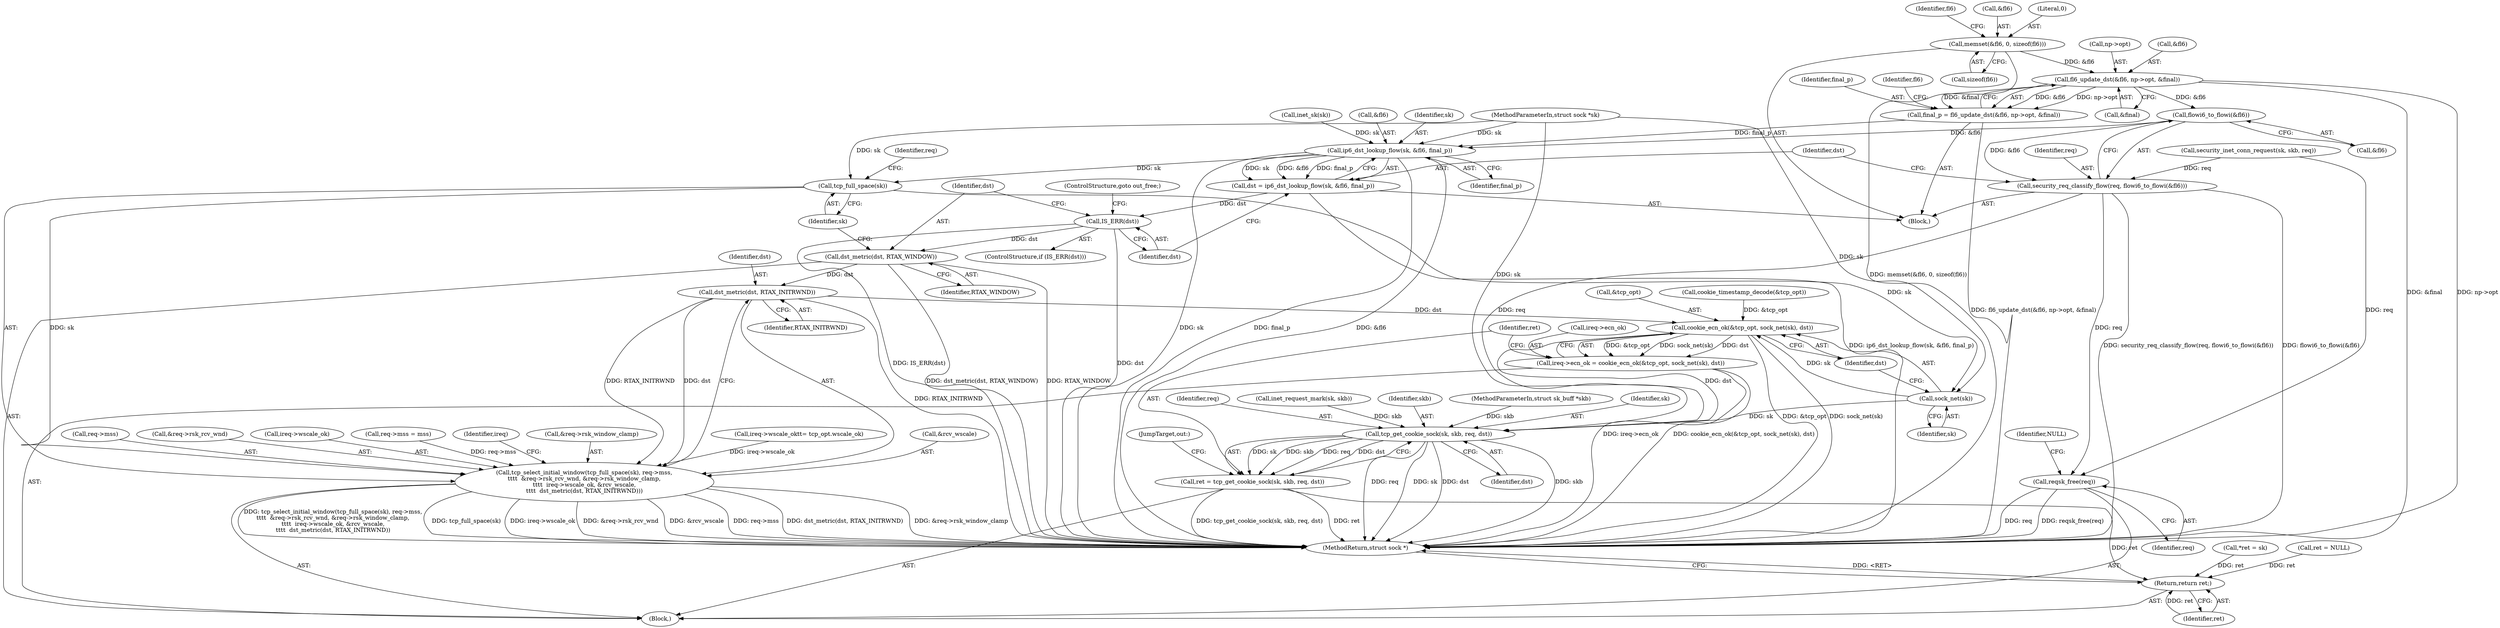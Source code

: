digraph "0_linux_45f6fad84cc305103b28d73482b344d7f5b76f39_14@API" {
"1000425" [label="(Call,memset(&fl6, 0, sizeof(fl6)))"];
"1000445" [label="(Call,fl6_update_dst(&fl6, np->opt, &final))"];
"1000443" [label="(Call,final_p = fl6_update_dst(&fl6, np->opt, &final))"];
"1000496" [label="(Call,ip6_dst_lookup_flow(sk, &fl6, final_p))"];
"1000494" [label="(Call,dst = ip6_dst_lookup_flow(sk, &fl6, final_p))"];
"1000502" [label="(Call,IS_ERR(dst))"];
"1000505" [label="(Call,dst_metric(dst, RTAX_WINDOW))"];
"1000527" [label="(Call,dst_metric(dst, RTAX_INITRWND))"];
"1000508" [label="(Call,tcp_select_initial_window(tcp_full_space(sk), req->mss,\n\t\t\t\t  &req->rsk_rcv_wnd, &req->rsk_window_clamp,\n\t\t\t\t  ireq->wscale_ok, &rcv_wscale,\n\t\t\t\t  dst_metric(dst, RTAX_INITRWND)))"];
"1000539" [label="(Call,cookie_ecn_ok(&tcp_opt, sock_net(sk), dst))"];
"1000535" [label="(Call,ireq->ecn_ok = cookie_ecn_ok(&tcp_opt, sock_net(sk), dst))"];
"1000547" [label="(Call,tcp_get_cookie_sock(sk, skb, req, dst))"];
"1000545" [label="(Call,ret = tcp_get_cookie_sock(sk, skb, req, dst))"];
"1000553" [label="(Return,return ret;)"];
"1000509" [label="(Call,tcp_full_space(sk))"];
"1000542" [label="(Call,sock_net(sk))"];
"1000491" [label="(Call,flowi6_to_flowi(&fl6))"];
"1000489" [label="(Call,security_req_classify_flow(req, flowi6_to_flowi(&fl6)))"];
"1000556" [label="(Call,reqsk_free(req))"];
"1000433" [label="(Identifier,fl6)"];
"1000556" [label="(Call,reqsk_free(req))"];
"1000496" [label="(Call,ip6_dst_lookup_flow(sk, &fl6, final_p))"];
"1000559" [label="(Identifier,NULL)"];
"1000226" [label="(Call,security_inet_conn_request(sk, skb, req))"];
"1000497" [label="(Identifier,sk)"];
"1000494" [label="(Call,dst = ip6_dst_lookup_flow(sk, &fl6, final_p))"];
"1000542" [label="(Call,sock_net(sk))"];
"1000529" [label="(Identifier,RTAX_INITRWND)"];
"1000502" [label="(Call,IS_ERR(dst))"];
"1000443" [label="(Call,final_p = fl6_update_dst(&fl6, np->opt, &final))"];
"1000504" [label="(ControlStructure,goto out_free;)"];
"1000507" [label="(Identifier,RTAX_WINDOW)"];
"1000539" [label="(Call,cookie_ecn_ok(&tcp_opt, sock_net(sk), dst))"];
"1000455" [label="(Identifier,fl6)"];
"1000486" [label="(Call,inet_sk(sk))"];
"1000106" [label="(Block,)"];
"1000509" [label="(Call,tcp_full_space(sk))"];
"1000421" [label="(Block,)"];
"1000547" [label="(Call,tcp_get_cookie_sock(sk, skb, req, dst))"];
"1000545" [label="(Call,ret = tcp_get_cookie_sock(sk, skb, req, dst))"];
"1000557" [label="(Identifier,req)"];
"1000498" [label="(Call,&fl6)"];
"1000425" [label="(Call,memset(&fl6, 0, sizeof(fl6)))"];
"1000525" [label="(Call,&rcv_wscale)"];
"1000194" [label="(Call,cookie_timestamp_decode(&tcp_opt))"];
"1000554" [label="(Identifier,ret)"];
"1000560" [label="(MethodReturn,struct sock *)"];
"1000451" [label="(Call,&final)"];
"1000551" [label="(Identifier,dst)"];
"1000426" [label="(Call,&fl6)"];
"1000506" [label="(Identifier,dst)"];
"1000512" [label="(Identifier,req)"];
"1000511" [label="(Call,req->mss)"];
"1000527" [label="(Call,dst_metric(dst, RTAX_INITRWND))"];
"1000500" [label="(Identifier,final_p)"];
"1000514" [label="(Call,&req->rsk_rcv_wnd)"];
"1000528" [label="(Identifier,dst)"];
"1000135" [label="(Call,*ret = sk)"];
"1000428" [label="(Literal,0)"];
"1000536" [label="(Call,ireq->ecn_ok)"];
"1000495" [label="(Identifier,dst)"];
"1000553" [label="(Return,return ret;)"];
"1000522" [label="(Call,ireq->wscale_ok)"];
"1000548" [label="(Identifier,sk)"];
"1000552" [label="(JumpTarget,out:)"];
"1000490" [label="(Identifier,req)"];
"1000510" [label="(Identifier,sk)"];
"1000540" [label="(Call,&tcp_opt)"];
"1000489" [label="(Call,security_req_classify_flow(req, flowi6_to_flowi(&fl6)))"];
"1000550" [label="(Identifier,req)"];
"1000546" [label="(Identifier,ret)"];
"1000505" [label="(Call,dst_metric(dst, RTAX_WINDOW))"];
"1000492" [label="(Call,&fl6)"];
"1000231" [label="(Call,req->mss = mss)"];
"1000198" [label="(Call,ret = NULL)"];
"1000532" [label="(Identifier,ireq)"];
"1000544" [label="(Identifier,dst)"];
"1000535" [label="(Call,ireq->ecn_ok = cookie_ecn_ok(&tcp_opt, sock_net(sk), dst))"];
"1000445" [label="(Call,fl6_update_dst(&fl6, np->opt, &final))"];
"1000501" [label="(ControlStructure,if (IS_ERR(dst)))"];
"1000543" [label="(Identifier,sk)"];
"1000444" [label="(Identifier,final_p)"];
"1000518" [label="(Call,&req->rsk_window_clamp)"];
"1000491" [label="(Call,flowi6_to_flowi(&fl6))"];
"1000508" [label="(Call,tcp_select_initial_window(tcp_full_space(sk), req->mss,\n\t\t\t\t  &req->rsk_rcv_wnd, &req->rsk_window_clamp,\n\t\t\t\t  ireq->wscale_ok, &rcv_wscale,\n\t\t\t\t  dst_metric(dst, RTAX_INITRWND)))"];
"1000351" [label="(Call,inet_request_mark(sk, skb))"];
"1000429" [label="(Call,sizeof(fl6))"];
"1000549" [label="(Identifier,skb)"];
"1000373" [label="(Call,ireq->wscale_ok\t\t= tcp_opt.wscale_ok)"];
"1000104" [label="(MethodParameterIn,struct sock *sk)"];
"1000448" [label="(Call,np->opt)"];
"1000446" [label="(Call,&fl6)"];
"1000503" [label="(Identifier,dst)"];
"1000105" [label="(MethodParameterIn,struct sk_buff *skb)"];
"1000425" -> "1000421"  [label="AST: "];
"1000425" -> "1000429"  [label="CFG: "];
"1000426" -> "1000425"  [label="AST: "];
"1000428" -> "1000425"  [label="AST: "];
"1000429" -> "1000425"  [label="AST: "];
"1000433" -> "1000425"  [label="CFG: "];
"1000425" -> "1000560"  [label="DDG: memset(&fl6, 0, sizeof(fl6))"];
"1000425" -> "1000445"  [label="DDG: &fl6"];
"1000445" -> "1000443"  [label="AST: "];
"1000445" -> "1000451"  [label="CFG: "];
"1000446" -> "1000445"  [label="AST: "];
"1000448" -> "1000445"  [label="AST: "];
"1000451" -> "1000445"  [label="AST: "];
"1000443" -> "1000445"  [label="CFG: "];
"1000445" -> "1000560"  [label="DDG: &final"];
"1000445" -> "1000560"  [label="DDG: np->opt"];
"1000445" -> "1000443"  [label="DDG: &fl6"];
"1000445" -> "1000443"  [label="DDG: np->opt"];
"1000445" -> "1000443"  [label="DDG: &final"];
"1000445" -> "1000491"  [label="DDG: &fl6"];
"1000443" -> "1000421"  [label="AST: "];
"1000444" -> "1000443"  [label="AST: "];
"1000455" -> "1000443"  [label="CFG: "];
"1000443" -> "1000560"  [label="DDG: fl6_update_dst(&fl6, np->opt, &final)"];
"1000443" -> "1000496"  [label="DDG: final_p"];
"1000496" -> "1000494"  [label="AST: "];
"1000496" -> "1000500"  [label="CFG: "];
"1000497" -> "1000496"  [label="AST: "];
"1000498" -> "1000496"  [label="AST: "];
"1000500" -> "1000496"  [label="AST: "];
"1000494" -> "1000496"  [label="CFG: "];
"1000496" -> "1000560"  [label="DDG: &fl6"];
"1000496" -> "1000560"  [label="DDG: sk"];
"1000496" -> "1000560"  [label="DDG: final_p"];
"1000496" -> "1000494"  [label="DDG: sk"];
"1000496" -> "1000494"  [label="DDG: &fl6"];
"1000496" -> "1000494"  [label="DDG: final_p"];
"1000486" -> "1000496"  [label="DDG: sk"];
"1000104" -> "1000496"  [label="DDG: sk"];
"1000491" -> "1000496"  [label="DDG: &fl6"];
"1000496" -> "1000509"  [label="DDG: sk"];
"1000494" -> "1000421"  [label="AST: "];
"1000495" -> "1000494"  [label="AST: "];
"1000503" -> "1000494"  [label="CFG: "];
"1000494" -> "1000560"  [label="DDG: ip6_dst_lookup_flow(sk, &fl6, final_p)"];
"1000494" -> "1000502"  [label="DDG: dst"];
"1000502" -> "1000501"  [label="AST: "];
"1000502" -> "1000503"  [label="CFG: "];
"1000503" -> "1000502"  [label="AST: "];
"1000504" -> "1000502"  [label="CFG: "];
"1000506" -> "1000502"  [label="CFG: "];
"1000502" -> "1000560"  [label="DDG: dst"];
"1000502" -> "1000560"  [label="DDG: IS_ERR(dst)"];
"1000502" -> "1000505"  [label="DDG: dst"];
"1000505" -> "1000106"  [label="AST: "];
"1000505" -> "1000507"  [label="CFG: "];
"1000506" -> "1000505"  [label="AST: "];
"1000507" -> "1000505"  [label="AST: "];
"1000510" -> "1000505"  [label="CFG: "];
"1000505" -> "1000560"  [label="DDG: RTAX_WINDOW"];
"1000505" -> "1000560"  [label="DDG: dst_metric(dst, RTAX_WINDOW)"];
"1000505" -> "1000527"  [label="DDG: dst"];
"1000527" -> "1000508"  [label="AST: "];
"1000527" -> "1000529"  [label="CFG: "];
"1000528" -> "1000527"  [label="AST: "];
"1000529" -> "1000527"  [label="AST: "];
"1000508" -> "1000527"  [label="CFG: "];
"1000527" -> "1000560"  [label="DDG: RTAX_INITRWND"];
"1000527" -> "1000508"  [label="DDG: dst"];
"1000527" -> "1000508"  [label="DDG: RTAX_INITRWND"];
"1000527" -> "1000539"  [label="DDG: dst"];
"1000508" -> "1000106"  [label="AST: "];
"1000509" -> "1000508"  [label="AST: "];
"1000511" -> "1000508"  [label="AST: "];
"1000514" -> "1000508"  [label="AST: "];
"1000518" -> "1000508"  [label="AST: "];
"1000522" -> "1000508"  [label="AST: "];
"1000525" -> "1000508"  [label="AST: "];
"1000532" -> "1000508"  [label="CFG: "];
"1000508" -> "1000560"  [label="DDG: &rcv_wscale"];
"1000508" -> "1000560"  [label="DDG: tcp_full_space(sk)"];
"1000508" -> "1000560"  [label="DDG: ireq->wscale_ok"];
"1000508" -> "1000560"  [label="DDG: &req->rsk_rcv_wnd"];
"1000508" -> "1000560"  [label="DDG: req->mss"];
"1000508" -> "1000560"  [label="DDG: &req->rsk_window_clamp"];
"1000508" -> "1000560"  [label="DDG: dst_metric(dst, RTAX_INITRWND)"];
"1000508" -> "1000560"  [label="DDG: tcp_select_initial_window(tcp_full_space(sk), req->mss,\n\t\t\t\t  &req->rsk_rcv_wnd, &req->rsk_window_clamp,\n\t\t\t\t  ireq->wscale_ok, &rcv_wscale,\n\t\t\t\t  dst_metric(dst, RTAX_INITRWND))"];
"1000509" -> "1000508"  [label="DDG: sk"];
"1000231" -> "1000508"  [label="DDG: req->mss"];
"1000373" -> "1000508"  [label="DDG: ireq->wscale_ok"];
"1000539" -> "1000535"  [label="AST: "];
"1000539" -> "1000544"  [label="CFG: "];
"1000540" -> "1000539"  [label="AST: "];
"1000542" -> "1000539"  [label="AST: "];
"1000544" -> "1000539"  [label="AST: "];
"1000535" -> "1000539"  [label="CFG: "];
"1000539" -> "1000560"  [label="DDG: &tcp_opt"];
"1000539" -> "1000560"  [label="DDG: sock_net(sk)"];
"1000539" -> "1000535"  [label="DDG: &tcp_opt"];
"1000539" -> "1000535"  [label="DDG: sock_net(sk)"];
"1000539" -> "1000535"  [label="DDG: dst"];
"1000194" -> "1000539"  [label="DDG: &tcp_opt"];
"1000542" -> "1000539"  [label="DDG: sk"];
"1000539" -> "1000547"  [label="DDG: dst"];
"1000535" -> "1000106"  [label="AST: "];
"1000536" -> "1000535"  [label="AST: "];
"1000546" -> "1000535"  [label="CFG: "];
"1000535" -> "1000560"  [label="DDG: ireq->ecn_ok"];
"1000535" -> "1000560"  [label="DDG: cookie_ecn_ok(&tcp_opt, sock_net(sk), dst)"];
"1000547" -> "1000545"  [label="AST: "];
"1000547" -> "1000551"  [label="CFG: "];
"1000548" -> "1000547"  [label="AST: "];
"1000549" -> "1000547"  [label="AST: "];
"1000550" -> "1000547"  [label="AST: "];
"1000551" -> "1000547"  [label="AST: "];
"1000545" -> "1000547"  [label="CFG: "];
"1000547" -> "1000560"  [label="DDG: req"];
"1000547" -> "1000560"  [label="DDG: sk"];
"1000547" -> "1000560"  [label="DDG: dst"];
"1000547" -> "1000560"  [label="DDG: skb"];
"1000547" -> "1000545"  [label="DDG: sk"];
"1000547" -> "1000545"  [label="DDG: skb"];
"1000547" -> "1000545"  [label="DDG: req"];
"1000547" -> "1000545"  [label="DDG: dst"];
"1000542" -> "1000547"  [label="DDG: sk"];
"1000104" -> "1000547"  [label="DDG: sk"];
"1000351" -> "1000547"  [label="DDG: skb"];
"1000105" -> "1000547"  [label="DDG: skb"];
"1000489" -> "1000547"  [label="DDG: req"];
"1000545" -> "1000106"  [label="AST: "];
"1000546" -> "1000545"  [label="AST: "];
"1000552" -> "1000545"  [label="CFG: "];
"1000545" -> "1000560"  [label="DDG: ret"];
"1000545" -> "1000560"  [label="DDG: tcp_get_cookie_sock(sk, skb, req, dst)"];
"1000545" -> "1000553"  [label="DDG: ret"];
"1000553" -> "1000106"  [label="AST: "];
"1000553" -> "1000554"  [label="CFG: "];
"1000554" -> "1000553"  [label="AST: "];
"1000560" -> "1000553"  [label="CFG: "];
"1000553" -> "1000560"  [label="DDG: <RET>"];
"1000554" -> "1000553"  [label="DDG: ret"];
"1000198" -> "1000553"  [label="DDG: ret"];
"1000135" -> "1000553"  [label="DDG: ret"];
"1000509" -> "1000510"  [label="CFG: "];
"1000510" -> "1000509"  [label="AST: "];
"1000512" -> "1000509"  [label="CFG: "];
"1000104" -> "1000509"  [label="DDG: sk"];
"1000509" -> "1000542"  [label="DDG: sk"];
"1000542" -> "1000543"  [label="CFG: "];
"1000543" -> "1000542"  [label="AST: "];
"1000544" -> "1000542"  [label="CFG: "];
"1000104" -> "1000542"  [label="DDG: sk"];
"1000491" -> "1000489"  [label="AST: "];
"1000491" -> "1000492"  [label="CFG: "];
"1000492" -> "1000491"  [label="AST: "];
"1000489" -> "1000491"  [label="CFG: "];
"1000491" -> "1000489"  [label="DDG: &fl6"];
"1000489" -> "1000421"  [label="AST: "];
"1000490" -> "1000489"  [label="AST: "];
"1000495" -> "1000489"  [label="CFG: "];
"1000489" -> "1000560"  [label="DDG: security_req_classify_flow(req, flowi6_to_flowi(&fl6))"];
"1000489" -> "1000560"  [label="DDG: flowi6_to_flowi(&fl6)"];
"1000226" -> "1000489"  [label="DDG: req"];
"1000489" -> "1000556"  [label="DDG: req"];
"1000556" -> "1000106"  [label="AST: "];
"1000556" -> "1000557"  [label="CFG: "];
"1000557" -> "1000556"  [label="AST: "];
"1000559" -> "1000556"  [label="CFG: "];
"1000556" -> "1000560"  [label="DDG: req"];
"1000556" -> "1000560"  [label="DDG: reqsk_free(req)"];
"1000226" -> "1000556"  [label="DDG: req"];
}
